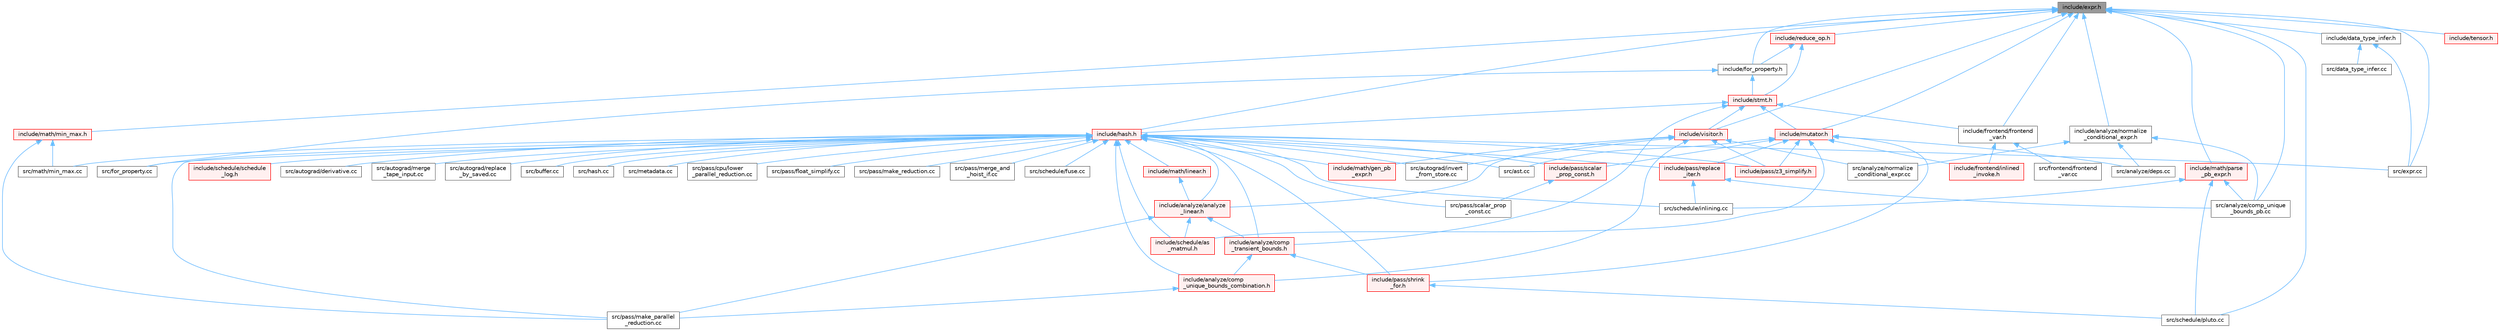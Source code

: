 digraph "include/expr.h"
{
 // LATEX_PDF_SIZE
  bgcolor="transparent";
  edge [fontname=Helvetica,fontsize=10,labelfontname=Helvetica,labelfontsize=10];
  node [fontname=Helvetica,fontsize=10,shape=box,height=0.2,width=0.4];
  Node1 [label="include/expr.h",height=0.2,width=0.4,color="gray40", fillcolor="grey60", style="filled", fontcolor="black",tooltip=" "];
  Node1 -> Node2 [dir="back",color="steelblue1",style="solid"];
  Node2 [label="include/analyze/normalize\l_conditional_expr.h",height=0.2,width=0.4,color="grey40", fillcolor="white", style="filled",URL="$normalize__conditional__expr_8h.html",tooltip=" "];
  Node2 -> Node3 [dir="back",color="steelblue1",style="solid"];
  Node3 [label="src/analyze/comp_unique\l_bounds_pb.cc",height=0.2,width=0.4,color="grey40", fillcolor="white", style="filled",URL="$comp__unique__bounds__pb_8cc.html",tooltip=" "];
  Node2 -> Node4 [dir="back",color="steelblue1",style="solid"];
  Node4 [label="src/analyze/deps.cc",height=0.2,width=0.4,color="grey40", fillcolor="white", style="filled",URL="$deps_8cc.html",tooltip=" "];
  Node2 -> Node5 [dir="back",color="steelblue1",style="solid"];
  Node5 [label="src/analyze/normalize\l_conditional_expr.cc",height=0.2,width=0.4,color="grey40", fillcolor="white", style="filled",URL="$normalize__conditional__expr_8cc.html",tooltip=" "];
  Node1 -> Node6 [dir="back",color="steelblue1",style="solid"];
  Node6 [label="include/data_type_infer.h",height=0.2,width=0.4,color="grey40", fillcolor="white", style="filled",URL="$data__type__infer_8h.html",tooltip=" "];
  Node6 -> Node7 [dir="back",color="steelblue1",style="solid"];
  Node7 [label="src/data_type_infer.cc",height=0.2,width=0.4,color="grey40", fillcolor="white", style="filled",URL="$data__type__infer_8cc.html",tooltip=" "];
  Node6 -> Node8 [dir="back",color="steelblue1",style="solid"];
  Node8 [label="src/expr.cc",height=0.2,width=0.4,color="grey40", fillcolor="white", style="filled",URL="$expr_8cc.html",tooltip=" "];
  Node1 -> Node9 [dir="back",color="steelblue1",style="solid"];
  Node9 [label="include/for_property.h",height=0.2,width=0.4,color="grey40", fillcolor="white", style="filled",URL="$for__property_8h.html",tooltip=" "];
  Node9 -> Node10 [dir="back",color="steelblue1",style="solid"];
  Node10 [label="include/stmt.h",height=0.2,width=0.4,color="red", fillcolor="#FFF0F0", style="filled",URL="$stmt_8h.html",tooltip=" "];
  Node10 -> Node11 [dir="back",color="steelblue1",style="solid"];
  Node11 [label="include/analyze/comp\l_transient_bounds.h",height=0.2,width=0.4,color="red", fillcolor="#FFF0F0", style="filled",URL="$comp__transient__bounds_8h.html",tooltip=" "];
  Node11 -> Node24 [dir="back",color="steelblue1",style="solid"];
  Node24 [label="include/analyze/comp\l_unique_bounds_combination.h",height=0.2,width=0.4,color="red", fillcolor="#FFF0F0", style="filled",URL="$comp__unique__bounds__combination_8h.html",tooltip=" "];
  Node24 -> Node30 [dir="back",color="steelblue1",style="solid"];
  Node30 [label="src/pass/make_parallel\l_reduction.cc",height=0.2,width=0.4,color="grey40", fillcolor="white", style="filled",URL="$make__parallel__reduction_8cc.html",tooltip=" "];
  Node11 -> Node49 [dir="back",color="steelblue1",style="solid"];
  Node49 [label="include/pass/shrink\l_for.h",height=0.2,width=0.4,color="red", fillcolor="#FFF0F0", style="filled",URL="$shrink__for_8h.html",tooltip=" "];
  Node49 -> Node39 [dir="back",color="steelblue1",style="solid"];
  Node39 [label="src/schedule/pluto.cc",height=0.2,width=0.4,color="grey40", fillcolor="white", style="filled",URL="$pluto_8cc.html",tooltip=" "];
  Node10 -> Node165 [dir="back",color="steelblue1",style="solid"];
  Node165 [label="include/frontend/frontend\l_var.h",height=0.2,width=0.4,color="grey40", fillcolor="white", style="filled",URL="$frontend__var_8h.html",tooltip=" "];
  Node165 -> Node115 [dir="back",color="steelblue1",style="solid"];
  Node115 [label="include/frontend/inlined\l_invoke.h",height=0.2,width=0.4,color="red", fillcolor="#FFF0F0", style="filled",URL="$inlined__invoke_8h.html",tooltip=" "];
  Node165 -> Node166 [dir="back",color="steelblue1",style="solid"];
  Node166 [label="src/frontend/frontend\l_var.cc",height=0.2,width=0.4,color="grey40", fillcolor="white", style="filled",URL="$frontend__var_8cc.html",tooltip=" "];
  Node10 -> Node212 [dir="back",color="steelblue1",style="solid"];
  Node212 [label="include/hash.h",height=0.2,width=0.4,color="red", fillcolor="#FFF0F0", style="filled",URL="$hash_8h.html",tooltip=" "];
  Node212 -> Node174 [dir="back",color="steelblue1",style="solid"];
  Node174 [label="include/analyze/analyze\l_linear.h",height=0.2,width=0.4,color="red", fillcolor="#FFF0F0", style="filled",URL="$analyze__linear_8h.html",tooltip=" "];
  Node174 -> Node11 [dir="back",color="steelblue1",style="solid"];
  Node174 -> Node135 [dir="back",color="steelblue1",style="solid"];
  Node135 [label="include/schedule/as\l_matmul.h",height=0.2,width=0.4,color="red", fillcolor="#FFF0F0", style="filled",URL="$as__matmul_8h.html",tooltip=" "];
  Node174 -> Node30 [dir="back",color="steelblue1",style="solid"];
  Node212 -> Node11 [dir="back",color="steelblue1",style="solid"];
  Node212 -> Node24 [dir="back",color="steelblue1",style="solid"];
  Node212 -> Node117 [dir="back",color="steelblue1",style="solid"];
  Node117 [label="include/math/gen_pb\l_expr.h",height=0.2,width=0.4,color="red", fillcolor="#FFF0F0", style="filled",URL="$gen__pb__expr_8h.html",tooltip=" "];
  Node212 -> Node173 [dir="back",color="steelblue1",style="solid"];
  Node173 [label="include/math/linear.h",height=0.2,width=0.4,color="red", fillcolor="#FFF0F0", style="filled",URL="$linear_8h.html",tooltip=" "];
  Node173 -> Node174 [dir="back",color="steelblue1",style="solid"];
  Node212 -> Node213 [dir="back",color="steelblue1",style="solid"];
  Node213 [label="include/pass/replace\l_iter.h",height=0.2,width=0.4,color="red", fillcolor="#FFF0F0", style="filled",URL="$replace__iter_8h.html",tooltip=" "];
  Node213 -> Node3 [dir="back",color="steelblue1",style="solid"];
  Node213 -> Node38 [dir="back",color="steelblue1",style="solid"];
  Node38 [label="src/schedule/inlining.cc",height=0.2,width=0.4,color="grey40", fillcolor="white", style="filled",URL="$inlining_8cc.html",tooltip=" "];
  Node212 -> Node128 [dir="back",color="steelblue1",style="solid"];
  Node128 [label="include/pass/scalar\l_prop_const.h",height=0.2,width=0.4,color="red", fillcolor="#FFF0F0", style="filled",URL="$scalar__prop__const_8h.html",tooltip=" "];
  Node128 -> Node129 [dir="back",color="steelblue1",style="solid"];
  Node129 [label="src/pass/scalar_prop\l_const.cc",height=0.2,width=0.4,color="grey40", fillcolor="white", style="filled",URL="$scalar__prop__const_8cc.html",tooltip=" "];
  Node212 -> Node49 [dir="back",color="steelblue1",style="solid"];
  Node212 -> Node132 [dir="back",color="steelblue1",style="solid"];
  Node132 [label="include/pass/z3_simplify.h",height=0.2,width=0.4,color="red", fillcolor="#FFF0F0", style="filled",URL="$z3__simplify_8h.html",tooltip=" "];
  Node212 -> Node135 [dir="back",color="steelblue1",style="solid"];
  Node212 -> Node214 [dir="back",color="steelblue1",style="solid"];
  Node214 [label="include/schedule/schedule\l_log.h",height=0.2,width=0.4,color="red", fillcolor="#FFF0F0", style="filled",URL="$schedule__log_8h.html",tooltip=" "];
  Node212 -> Node216 [dir="back",color="steelblue1",style="solid"];
  Node216 [label="src/ast.cc",height=0.2,width=0.4,color="grey40", fillcolor="white", style="filled",URL="$ast_8cc.html",tooltip=" "];
  Node212 -> Node99 [dir="back",color="steelblue1",style="solid"];
  Node99 [label="src/autograd/derivative.cc",height=0.2,width=0.4,color="grey40", fillcolor="white", style="filled",URL="$derivative_8cc.html",tooltip=" "];
  Node212 -> Node159 [dir="back",color="steelblue1",style="solid"];
  Node159 [label="src/autograd/invert\l_from_store.cc",height=0.2,width=0.4,color="grey40", fillcolor="white", style="filled",URL="$invert__from__store_8cc.html",tooltip=" "];
  Node212 -> Node101 [dir="back",color="steelblue1",style="solid"];
  Node101 [label="src/autograd/merge\l_tape_input.cc",height=0.2,width=0.4,color="grey40", fillcolor="white", style="filled",URL="$merge__tape__input_8cc.html",tooltip=" "];
  Node212 -> Node105 [dir="back",color="steelblue1",style="solid"];
  Node105 [label="src/autograd/replace\l_by_saved.cc",height=0.2,width=0.4,color="grey40", fillcolor="white", style="filled",URL="$replace__by__saved_8cc.html",tooltip=" "];
  Node212 -> Node217 [dir="back",color="steelblue1",style="solid"];
  Node217 [label="src/buffer.cc",height=0.2,width=0.4,color="grey40", fillcolor="white", style="filled",URL="$buffer_8cc.html",tooltip=" "];
  Node212 -> Node8 [dir="back",color="steelblue1",style="solid"];
  Node212 -> Node218 [dir="back",color="steelblue1",style="solid"];
  Node218 [label="src/for_property.cc",height=0.2,width=0.4,color="grey40", fillcolor="white", style="filled",URL="$for__property_8cc.html",tooltip=" "];
  Node212 -> Node219 [dir="back",color="steelblue1",style="solid"];
  Node219 [label="src/hash.cc",height=0.2,width=0.4,color="grey40", fillcolor="white", style="filled",URL="$hash_8cc.html",tooltip=" "];
  Node212 -> Node220 [dir="back",color="steelblue1",style="solid"];
  Node220 [label="src/math/min_max.cc",height=0.2,width=0.4,color="grey40", fillcolor="white", style="filled",URL="$min__max_8cc.html",tooltip=" "];
  Node212 -> Node221 [dir="back",color="steelblue1",style="solid"];
  Node221 [label="src/metadata.cc",height=0.2,width=0.4,color="grey40", fillcolor="white", style="filled",URL="$metadata_8cc.html",tooltip=" "];
  Node212 -> Node28 [dir="back",color="steelblue1",style="solid"];
  Node28 [label="src/pass/cpu/lower\l_parallel_reduction.cc",height=0.2,width=0.4,color="grey40", fillcolor="white", style="filled",URL="$cpu_2lower__parallel__reduction_8cc.html",tooltip=" "];
  Node212 -> Node120 [dir="back",color="steelblue1",style="solid"];
  Node120 [label="src/pass/float_simplify.cc",height=0.2,width=0.4,color="grey40", fillcolor="white", style="filled",URL="$float__simplify_8cc.html",tooltip=" "];
  Node212 -> Node30 [dir="back",color="steelblue1",style="solid"];
  Node212 -> Node181 [dir="back",color="steelblue1",style="solid"];
  Node181 [label="src/pass/make_reduction.cc",height=0.2,width=0.4,color="grey40", fillcolor="white", style="filled",URL="$make__reduction_8cc.html",tooltip=" "];
  Node212 -> Node122 [dir="back",color="steelblue1",style="solid"];
  Node122 [label="src/pass/merge_and\l_hoist_if.cc",height=0.2,width=0.4,color="grey40", fillcolor="white", style="filled",URL="$merge__and__hoist__if_8cc.html",tooltip=" "];
  Node212 -> Node129 [dir="back",color="steelblue1",style="solid"];
  Node212 -> Node21 [dir="back",color="steelblue1",style="solid"];
  Node21 [label="src/schedule/fuse.cc",height=0.2,width=0.4,color="grey40", fillcolor="white", style="filled",URL="$fuse_8cc.html",tooltip=" "];
  Node212 -> Node38 [dir="back",color="steelblue1",style="solid"];
  Node10 -> Node225 [dir="back",color="steelblue1",style="solid"];
  Node225 [label="include/mutator.h",height=0.2,width=0.4,color="red", fillcolor="#FFF0F0", style="filled",URL="$mutator_8h.html",tooltip=" "];
  Node225 -> Node115 [dir="back",color="steelblue1",style="solid"];
  Node225 -> Node213 [dir="back",color="steelblue1",style="solid"];
  Node225 -> Node128 [dir="back",color="steelblue1",style="solid"];
  Node225 -> Node49 [dir="back",color="steelblue1",style="solid"];
  Node225 -> Node132 [dir="back",color="steelblue1",style="solid"];
  Node225 -> Node135 [dir="back",color="steelblue1",style="solid"];
  Node225 -> Node4 [dir="back",color="steelblue1",style="solid"];
  Node225 -> Node216 [dir="back",color="steelblue1",style="solid"];
  Node10 -> Node201 [dir="back",color="steelblue1",style="solid"];
  Node201 [label="include/visitor.h",height=0.2,width=0.4,color="red", fillcolor="#FFF0F0", style="filled",URL="$visitor_8h.html",tooltip=" "];
  Node201 -> Node174 [dir="back",color="steelblue1",style="solid"];
  Node201 -> Node24 [dir="back",color="steelblue1",style="solid"];
  Node201 -> Node117 [dir="back",color="steelblue1",style="solid"];
  Node201 -> Node132 [dir="back",color="steelblue1",style="solid"];
  Node201 -> Node5 [dir="back",color="steelblue1",style="solid"];
  Node201 -> Node159 [dir="back",color="steelblue1",style="solid"];
  Node9 -> Node218 [dir="back",color="steelblue1",style="solid"];
  Node1 -> Node165 [dir="back",color="steelblue1",style="solid"];
  Node1 -> Node212 [dir="back",color="steelblue1",style="solid"];
  Node1 -> Node249 [dir="back",color="steelblue1",style="solid"];
  Node249 [label="include/math/min_max.h",height=0.2,width=0.4,color="red", fillcolor="#FFF0F0", style="filled",URL="$min__max_8h.html",tooltip=" "];
  Node249 -> Node220 [dir="back",color="steelblue1",style="solid"];
  Node249 -> Node30 [dir="back",color="steelblue1",style="solid"];
  Node1 -> Node250 [dir="back",color="steelblue1",style="solid"];
  Node250 [label="include/math/parse\l_pb_expr.h",height=0.2,width=0.4,color="red", fillcolor="#FFF0F0", style="filled",URL="$parse__pb__expr_8h.html",tooltip=" "];
  Node250 -> Node3 [dir="back",color="steelblue1",style="solid"];
  Node250 -> Node38 [dir="back",color="steelblue1",style="solid"];
  Node250 -> Node39 [dir="back",color="steelblue1",style="solid"];
  Node1 -> Node225 [dir="back",color="steelblue1",style="solid"];
  Node1 -> Node251 [dir="back",color="steelblue1",style="solid"];
  Node251 [label="include/reduce_op.h",height=0.2,width=0.4,color="red", fillcolor="#FFF0F0", style="filled",URL="$reduce__op_8h.html",tooltip=" "];
  Node251 -> Node9 [dir="back",color="steelblue1",style="solid"];
  Node251 -> Node10 [dir="back",color="steelblue1",style="solid"];
  Node1 -> Node253 [dir="back",color="steelblue1",style="solid"];
  Node253 [label="include/tensor.h",height=0.2,width=0.4,color="red", fillcolor="#FFF0F0", style="filled",URL="$tensor_8h.html",tooltip=" "];
  Node1 -> Node201 [dir="back",color="steelblue1",style="solid"];
  Node1 -> Node3 [dir="back",color="steelblue1",style="solid"];
  Node1 -> Node8 [dir="back",color="steelblue1",style="solid"];
  Node1 -> Node39 [dir="back",color="steelblue1",style="solid"];
}
